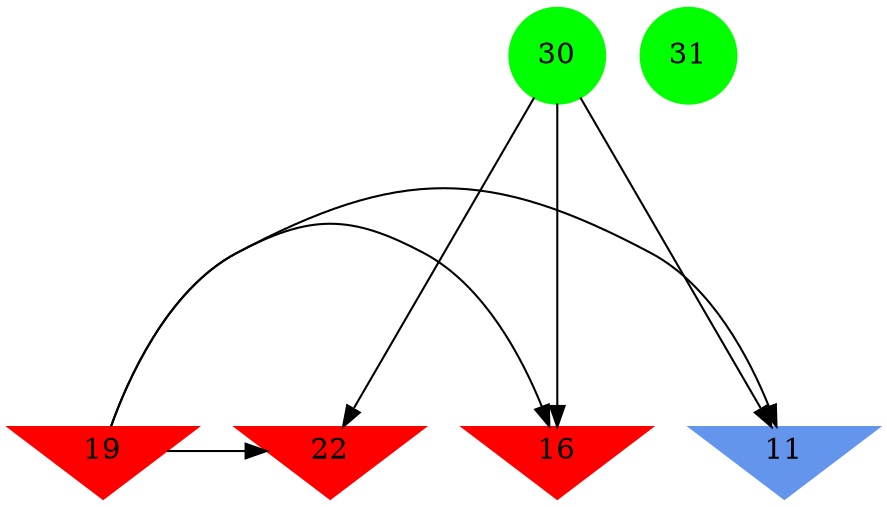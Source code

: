 digraph brain {
	ranksep=2.0;
	11 [shape=invtriangle,style=filled,color=cornflowerblue];
	16 [shape=invtriangle,style=filled,color=red];
	19 [shape=invtriangle,style=filled,color=red];
	22 [shape=invtriangle,style=filled,color=red];
	30 [shape=circle,style=filled,color=green];
	31 [shape=circle,style=filled,color=green];
	19	->	22;
	19	->	16;
	19	->	11;
	30	->	22;
	30	->	16;
	30	->	11;
	{ rank=same; 11; 16; 19; 22; }
	{ rank=same; }
	{ rank=same; 30; 31; }
}

